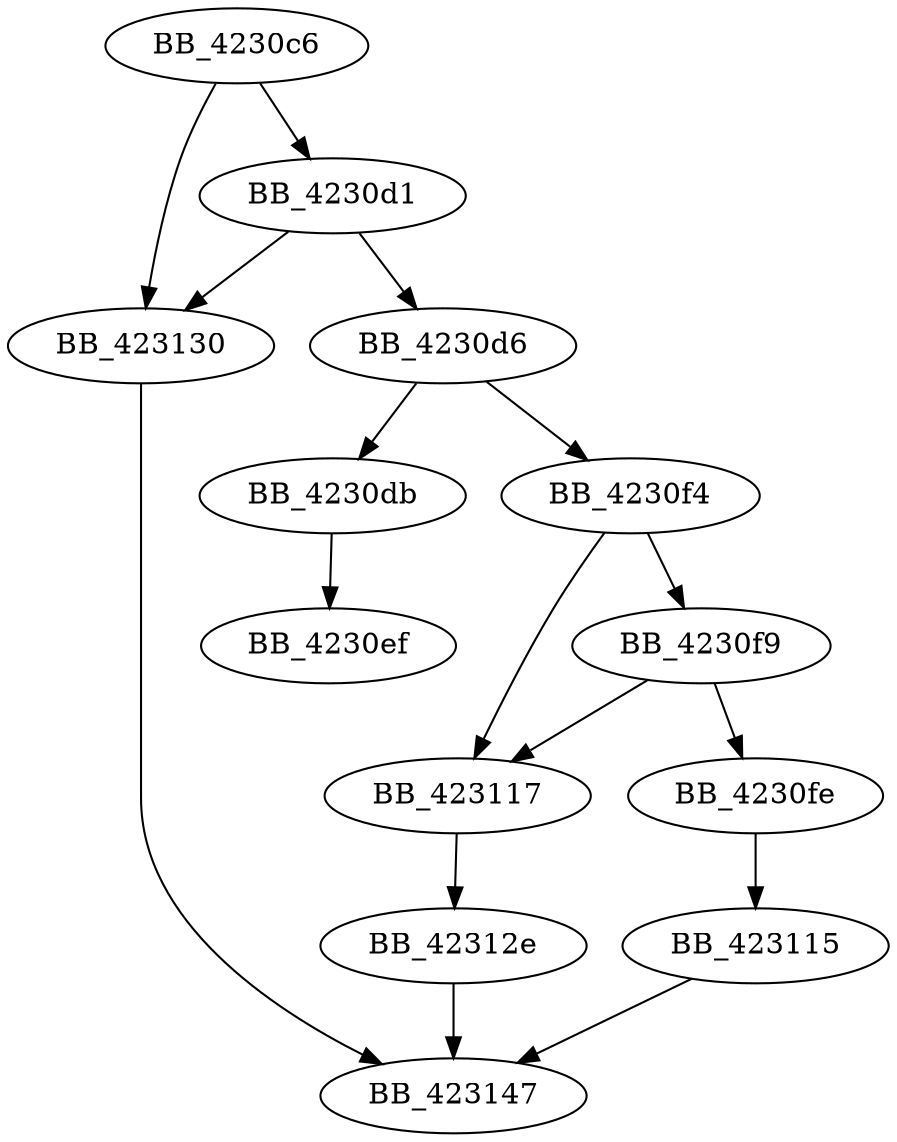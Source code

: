 DiGraph __cfltcvt_l{
BB_4230c6->BB_4230d1
BB_4230c6->BB_423130
BB_4230d1->BB_4230d6
BB_4230d1->BB_423130
BB_4230d6->BB_4230db
BB_4230d6->BB_4230f4
BB_4230db->BB_4230ef
BB_4230f4->BB_4230f9
BB_4230f4->BB_423117
BB_4230f9->BB_4230fe
BB_4230f9->BB_423117
BB_4230fe->BB_423115
BB_423115->BB_423147
BB_423117->BB_42312e
BB_42312e->BB_423147
BB_423130->BB_423147
}
